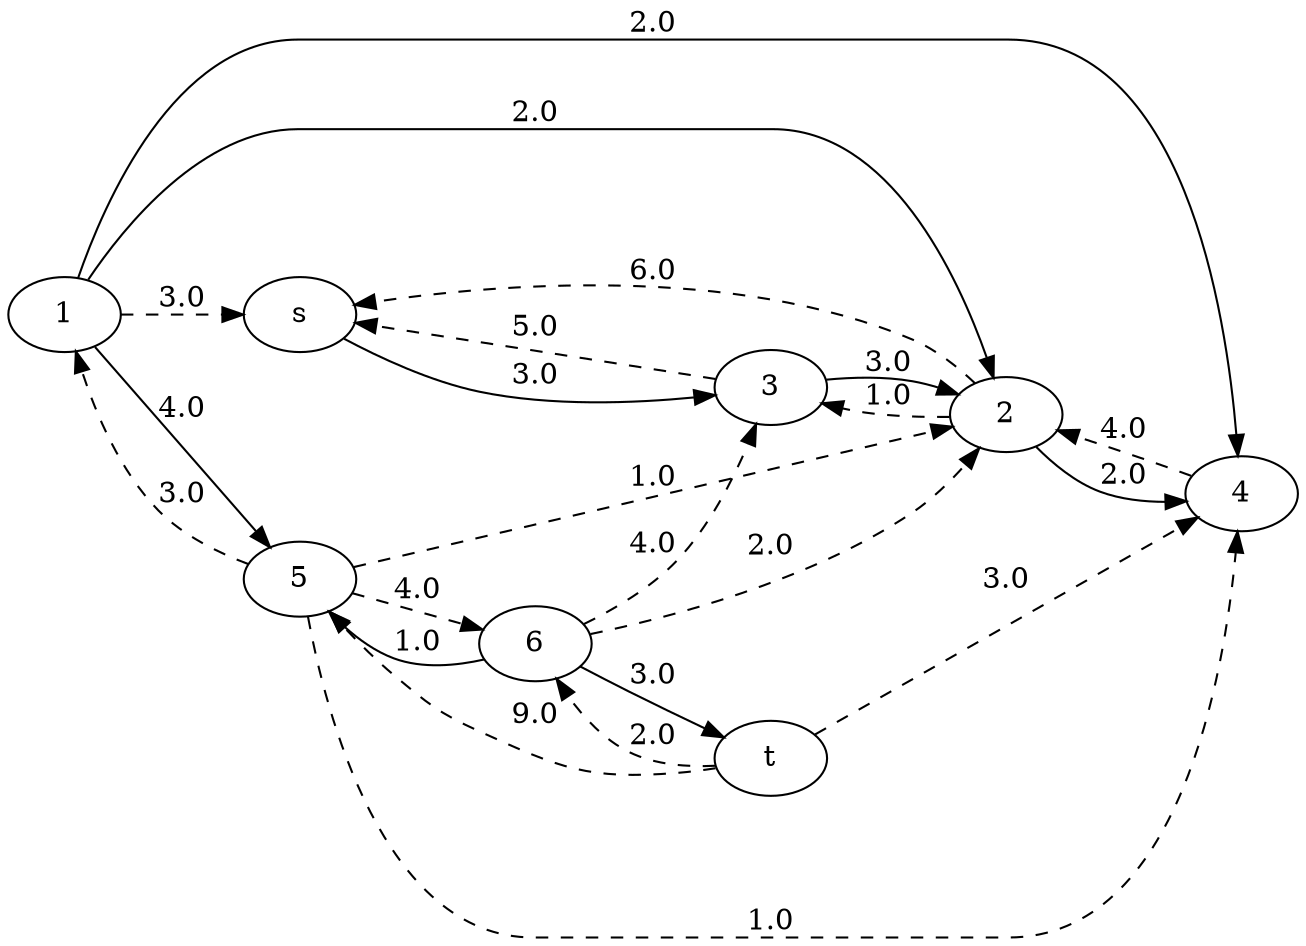digraph G {
rankdir=LR;
"s"->"3"[label=3.0];
"1"->"2"[label=2.0];
"1"->"4"[label=2.0];
"1"->"5"[label=4.0];
"1"->"s"[style=dashed,label=3.0];
"2"->"4"[label=2.0];
"2"->"s"[style=dashed,label=6.0];
"2"->"3"[style=dashed,label=1.0];
"3"->"2"[label=3.0];
"3"->"s"[style=dashed,label=5.0];
"4"->"2"[style=dashed,label=4.0];
"5"->"4"[style=dashed,label=1.0];
"5"->"2"[style=dashed,label=1.0];
"5"->"6"[style=dashed,label=4.0];
"5"->"1"[style=dashed,label=3.0];
"6"->"5"[label=1.0];
"6"->"t"[label=3.0];
"6"->"2"[style=dashed,label=2.0];
"6"->"3"[style=dashed,label=4.0];
"t"->"5"[style=dashed,label=9.0];
"t"->"4"[style=dashed,label=3.0];
"t"->"6"[style=dashed,label=2.0];
}
